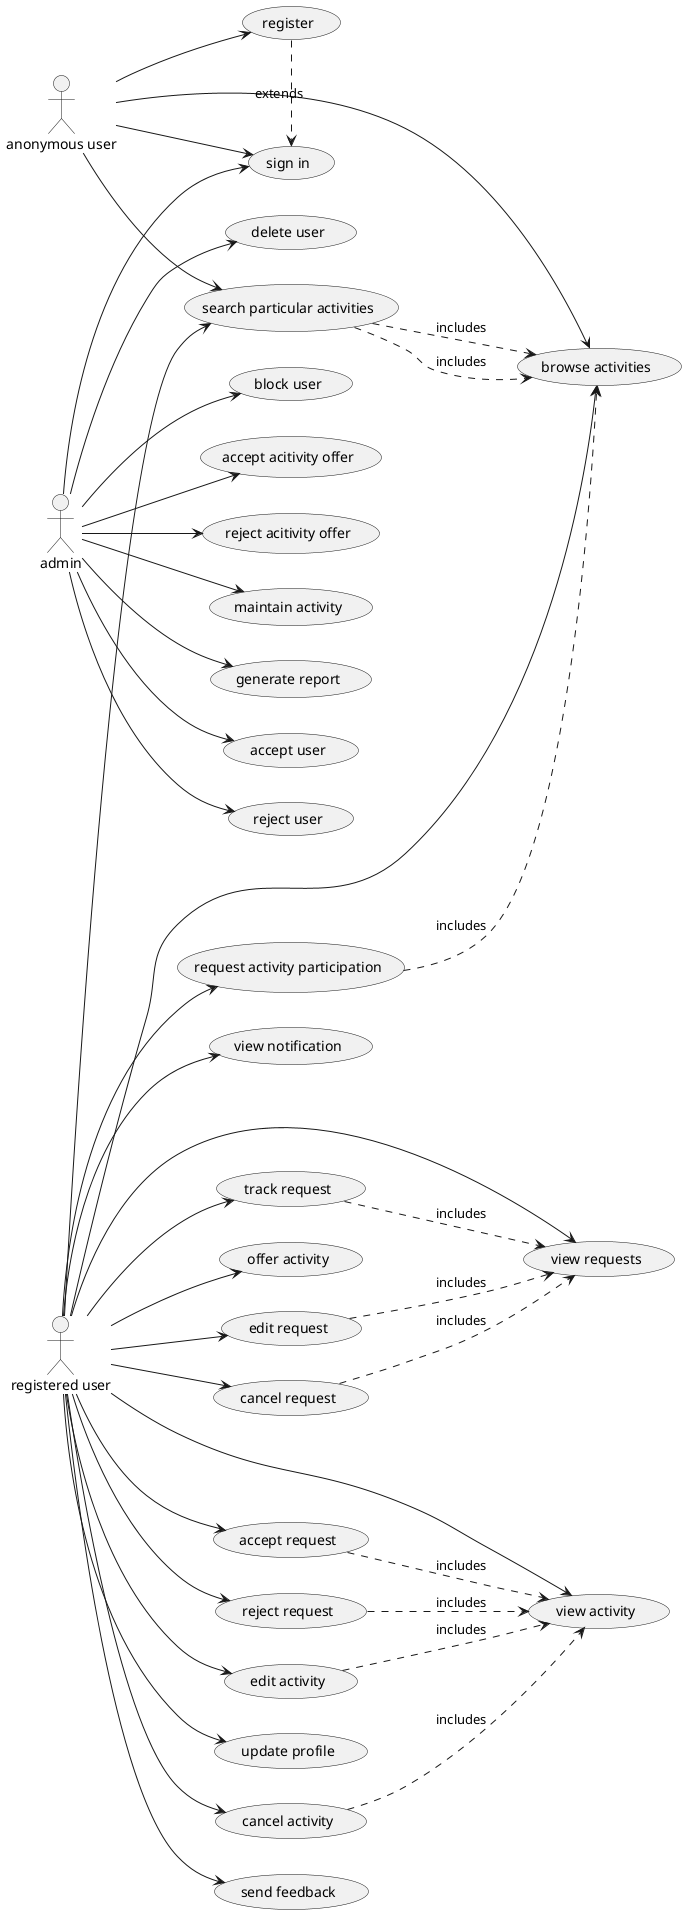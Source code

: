 @startuml
left to right direction


:anonymous user: --> (browse activities)
:anonymous user: --> (search particular activities)
(search particular activities) .> (browse activities) : includes
:anonymous user: --> (register) 
(register) .> (sign in) : extends
:anonymous user: --> (sign in)


:registered user: --> (update profile)
:registered user: --> (send feedback)
:registered user: --> (view notification)

:registered user: --> (browse activities)
(search particular activities) ..> (browse activities) : includes
(request activity participation) ..> (browse activities) : includes
:registered user: --> (search particular activities)
:registered user: --> (request activity participation)

:registered user: --> (view requests)
(track request) ..> (view requests) : includes
(edit request) ..> (view requests) : includes
(cancel request) ..> (view requests) : includes
:registered user: --> (track request)
:registered user: --> (edit request)
:registered user: --> (cancel request)

:registered user: --> (offer activity)
:registered user: --> (view activity)
(accept request) ..> (view activity) : includes
(reject request) ..> (view activity) : includes
(edit activity) ..> (view activity) : includes
(cancel activity) ..> (view activity) : includes
:registered user: --> (accept request)
:registered user: --> (reject request)
:registered user: --> (edit activity)
:registered user: --> (cancel activity)


:admin: --> (sign in)
:admin: --> (accept user)
:admin: --> (reject user)
:admin: --> (delete user)
:admin: --> (block user)
:admin: --> (accept acitivity offer)
:admin: --> (reject acitivity offer)
:admin: --> (maintain activity)
:admin: --> (generate report)
@enduml
